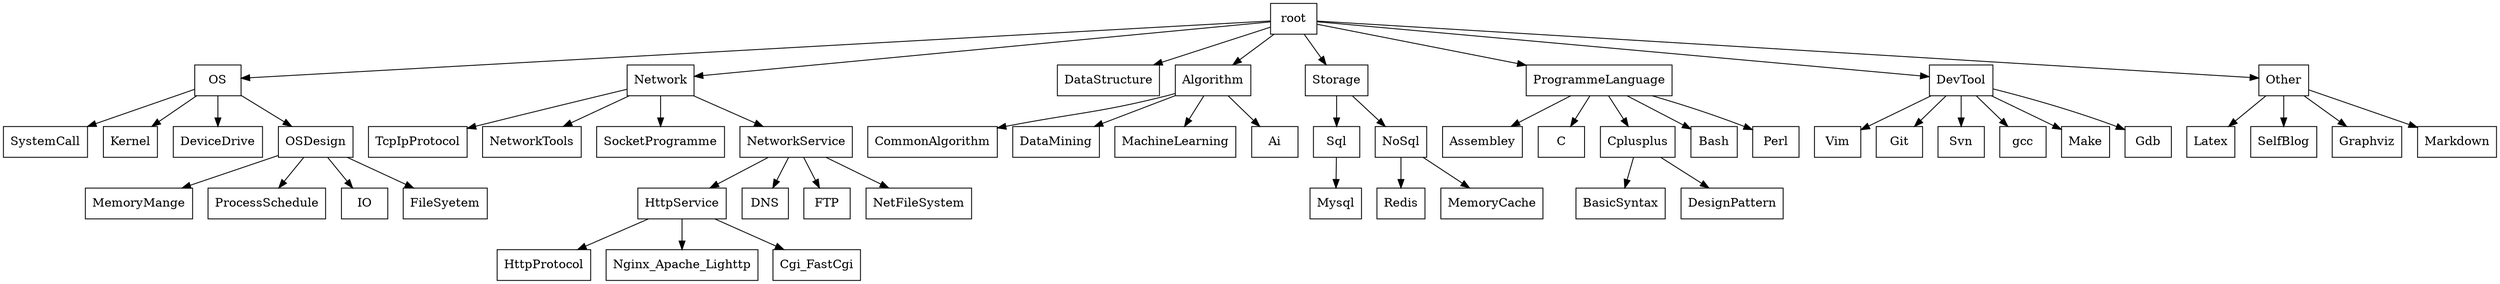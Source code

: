 digraph KnowledgeTree
{
	node [shape = box]
	rankdir = TB
	
	root -> {
		OS, Network, DataStructure, Algorithm, Storage, ProgrammeLanguage, DevTool, Other
	}

	OS -> {
		SystemCall, Kernel, DeviceDrive, OSDesign
	}

	OSDesign ->
	{
		MemoryMange,
		ProcessSchedule,
		IO
		FileSyetem
	}
	
	Algorithm ->
	{
		CommonAlgorithm,
		DataMining,
		MachineLearning,
		Ai 
	}

	Storage ->
	{
		Sql 
		NoSql
	}
		
	Sql -> {
		Mysql 
	}

	NoSql ->  
	{
		Redis,
		MemoryCache
	}

	ProgrammeLanguage -> 
	{
		Assembley,
		C,
		Cplusplus,
		Bash 
		Perl
	}
	
	Other -> 
	{
		Latex, SelfBlog, Graphviz, Markdown
	}
	DevTool ->
	{
		Vim,
		Git,
		Svn
		gcc 
		Make,
		Gdb 
	}

	Cplusplus ->
	{
		BasicSyntax,
		DesignPattern
	}

	Network ->
	{
		TcpIpProtocol 
		NetworkTools
		SocketProgramme
		NetworkService
	}

	NetworkService ->
	{
		HttpService,
		DNS,
		FTP,
		NetFileSystem
	}
	
	HttpService -> 
	{
		HttpProtocol,
		Nginx_Apache_Lighttp 
		Cgi_FastCgi
	}

}
